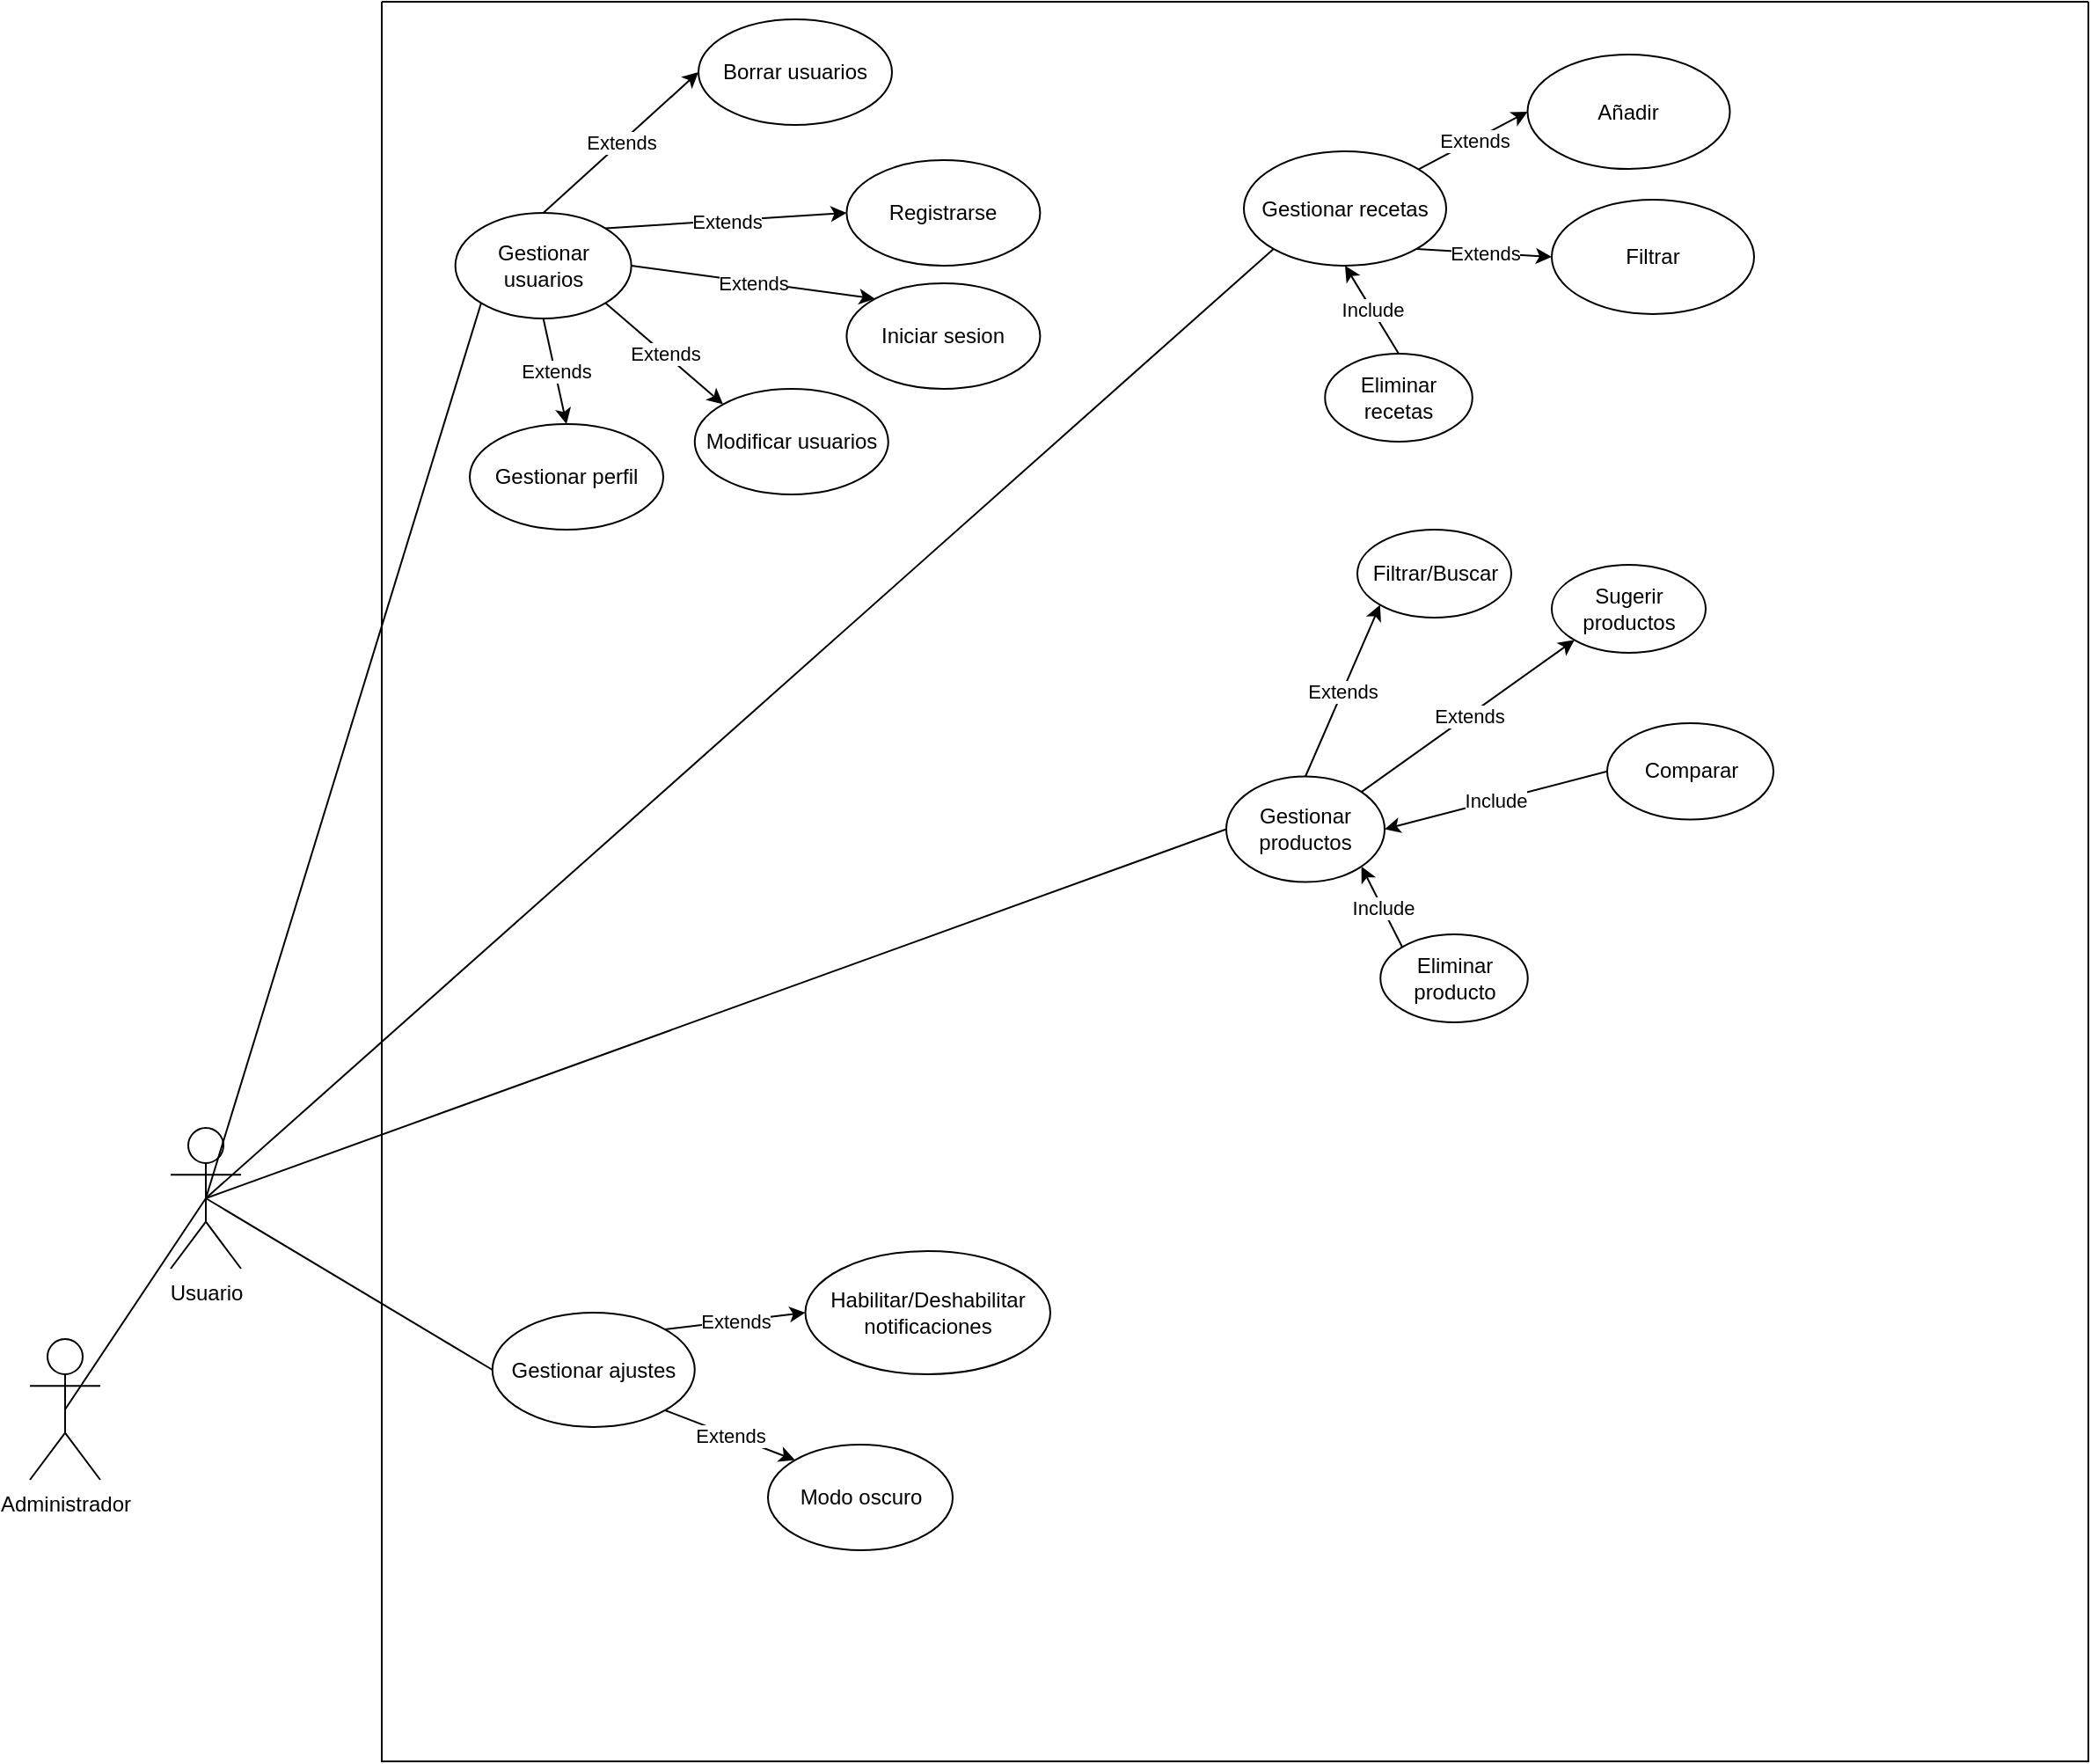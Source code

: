 <mxfile version="26.1.1">
  <diagram name="digrama-casos-uso" id="cVmgFsg3Rx5wpn8s-_xm">
    <mxGraphModel dx="2087" dy="1384" grid="1" gridSize="10" guides="1" tooltips="1" connect="1" arrows="1" fold="1" page="0" pageScale="1" pageWidth="827" pageHeight="1169" math="0" shadow="0">
      <root>
        <mxCell id="0" />
        <mxCell id="1" parent="0" />
        <mxCell id="en6OQ1vkhQpd69jf1zTb-2" value="" style="swimlane;startSize=0;" parent="1" vertex="1">
          <mxGeometry x="200" y="-320" width="970" height="1000" as="geometry" />
        </mxCell>
        <mxCell id="en6OQ1vkhQpd69jf1zTb-5" value="Gestionar productos" style="ellipse;whiteSpace=wrap;html=1;" parent="en6OQ1vkhQpd69jf1zTb-2" vertex="1">
          <mxGeometry x="480" y="440.25" width="90" height="60" as="geometry" />
        </mxCell>
        <mxCell id="en6OQ1vkhQpd69jf1zTb-7" value="Filtrar/Buscar" style="ellipse;whiteSpace=wrap;html=1;" parent="en6OQ1vkhQpd69jf1zTb-2" vertex="1">
          <mxGeometry x="554.5" y="300" width="87.5" height="50" as="geometry" />
        </mxCell>
        <mxCell id="en6OQ1vkhQpd69jf1zTb-23" value="Gestionar usuarios" style="ellipse;whiteSpace=wrap;html=1;" parent="en6OQ1vkhQpd69jf1zTb-2" vertex="1">
          <mxGeometry x="41.82" y="120" width="100" height="60" as="geometry" />
        </mxCell>
        <mxCell id="en6OQ1vkhQpd69jf1zTb-26" value="Registrarse" style="ellipse;whiteSpace=wrap;html=1;" parent="en6OQ1vkhQpd69jf1zTb-2" vertex="1">
          <mxGeometry x="264.2" y="90" width="110" height="60" as="geometry" />
        </mxCell>
        <mxCell id="KXxqBj54iLF5H491kml4-14" value="" style="endArrow=classic;html=1;rounded=0;exitX=0.5;exitY=0;exitDx=0;exitDy=0;entryX=0;entryY=1;entryDx=0;entryDy=0;" parent="en6OQ1vkhQpd69jf1zTb-2" source="en6OQ1vkhQpd69jf1zTb-5" target="en6OQ1vkhQpd69jf1zTb-7" edge="1">
          <mxGeometry relative="1" as="geometry">
            <mxPoint x="836.25" y="230.25" as="sourcePoint" />
            <mxPoint x="742.25" y="211.25" as="targetPoint" />
          </mxGeometry>
        </mxCell>
        <mxCell id="KXxqBj54iLF5H491kml4-15" value="Extends" style="edgeLabel;resizable=0;html=1;;align=center;verticalAlign=middle;" parent="KXxqBj54iLF5H491kml4-14" connectable="0" vertex="1">
          <mxGeometry relative="1" as="geometry" />
        </mxCell>
        <mxCell id="KXxqBj54iLF5H491kml4-97" value="Comparar" style="ellipse;whiteSpace=wrap;html=1;" parent="en6OQ1vkhQpd69jf1zTb-2" vertex="1">
          <mxGeometry x="696.5" y="410" width="94.5" height="54.75" as="geometry" />
        </mxCell>
        <mxCell id="KXxqBj54iLF5H491kml4-99" value="" style="endArrow=classic;html=1;rounded=0;exitX=0;exitY=0.5;exitDx=0;exitDy=0;entryX=1;entryY=0.5;entryDx=0;entryDy=0;" parent="en6OQ1vkhQpd69jf1zTb-2" source="KXxqBj54iLF5H491kml4-97" target="en6OQ1vkhQpd69jf1zTb-5" edge="1">
          <mxGeometry relative="1" as="geometry">
            <mxPoint x="836.25" y="230.25" as="sourcePoint" />
            <mxPoint x="742.25" y="211.25" as="targetPoint" />
          </mxGeometry>
        </mxCell>
        <mxCell id="KXxqBj54iLF5H491kml4-100" value="Include" style="edgeLabel;resizable=0;html=1;;align=center;verticalAlign=middle;" parent="KXxqBj54iLF5H491kml4-99" connectable="0" vertex="1">
          <mxGeometry relative="1" as="geometry" />
        </mxCell>
        <mxCell id="KXxqBj54iLF5H491kml4-109" value="Gestionar recetas" style="ellipse;whiteSpace=wrap;html=1;" parent="en6OQ1vkhQpd69jf1zTb-2" vertex="1">
          <mxGeometry x="490" y="85" width="115" height="65" as="geometry" />
        </mxCell>
        <mxCell id="KXxqBj54iLF5H491kml4-111" value="Añadir" style="ellipse;whiteSpace=wrap;html=1;" parent="en6OQ1vkhQpd69jf1zTb-2" vertex="1">
          <mxGeometry x="651.25" y="30" width="115" height="65" as="geometry" />
        </mxCell>
        <mxCell id="KXxqBj54iLF5H491kml4-112" value="Filtrar" style="ellipse;whiteSpace=wrap;html=1;" parent="en6OQ1vkhQpd69jf1zTb-2" vertex="1">
          <mxGeometry x="665" y="112.5" width="115" height="65" as="geometry" />
        </mxCell>
        <mxCell id="KXxqBj54iLF5H491kml4-113" value="" style="endArrow=classic;html=1;rounded=0;entryX=0;entryY=0.5;entryDx=0;entryDy=0;" parent="en6OQ1vkhQpd69jf1zTb-2" source="KXxqBj54iLF5H491kml4-109" target="KXxqBj54iLF5H491kml4-111" edge="1">
          <mxGeometry relative="1" as="geometry">
            <mxPoint x="1559" y="-494" as="sourcePoint" />
            <mxPoint x="1600" y="-445" as="targetPoint" />
          </mxGeometry>
        </mxCell>
        <mxCell id="KXxqBj54iLF5H491kml4-114" value="Extends" style="edgeLabel;resizable=0;html=1;;align=center;verticalAlign=middle;" parent="KXxqBj54iLF5H491kml4-113" connectable="0" vertex="1">
          <mxGeometry relative="1" as="geometry" />
        </mxCell>
        <mxCell id="KXxqBj54iLF5H491kml4-115" value="" style="endArrow=classic;html=1;rounded=0;entryX=0;entryY=0.5;entryDx=0;entryDy=0;exitX=1;exitY=1;exitDx=0;exitDy=0;" parent="en6OQ1vkhQpd69jf1zTb-2" source="KXxqBj54iLF5H491kml4-109" target="KXxqBj54iLF5H491kml4-112" edge="1">
          <mxGeometry relative="1" as="geometry">
            <mxPoint x="597" y="104" as="sourcePoint" />
            <mxPoint x="647" y="73" as="targetPoint" />
          </mxGeometry>
        </mxCell>
        <mxCell id="KXxqBj54iLF5H491kml4-116" value="Extends" style="edgeLabel;resizable=0;html=1;;align=center;verticalAlign=middle;" parent="KXxqBj54iLF5H491kml4-115" connectable="0" vertex="1">
          <mxGeometry relative="1" as="geometry" />
        </mxCell>
        <mxCell id="6ZiX3sD0n53-EVIy7DBn-134" value="Gestionar ajustes" style="ellipse;whiteSpace=wrap;html=1;" parent="en6OQ1vkhQpd69jf1zTb-2" vertex="1">
          <mxGeometry x="62.88" y="745" width="115" height="65" as="geometry" />
        </mxCell>
        <mxCell id="6ZiX3sD0n53-EVIy7DBn-135" value="" style="endArrow=classic;html=1;rounded=0;exitX=1;exitY=0;exitDx=0;exitDy=0;entryX=0;entryY=0.5;entryDx=0;entryDy=0;" parent="en6OQ1vkhQpd69jf1zTb-2" source="6ZiX3sD0n53-EVIy7DBn-134" target="6ZiX3sD0n53-EVIy7DBn-140" edge="1">
          <mxGeometry relative="1" as="geometry">
            <mxPoint x="341.5" y="607" as="sourcePoint" />
            <mxPoint x="248.75" y="720" as="targetPoint" />
          </mxGeometry>
        </mxCell>
        <mxCell id="6ZiX3sD0n53-EVIy7DBn-136" value="Extends" style="edgeLabel;resizable=0;html=1;;align=center;verticalAlign=middle;" parent="6ZiX3sD0n53-EVIy7DBn-135" connectable="0" vertex="1">
          <mxGeometry relative="1" as="geometry" />
        </mxCell>
        <mxCell id="6ZiX3sD0n53-EVIy7DBn-137" value="Modo oscuro" style="ellipse;whiteSpace=wrap;html=1;" parent="en6OQ1vkhQpd69jf1zTb-2" vertex="1">
          <mxGeometry x="219.5" y="820" width="105" height="60" as="geometry" />
        </mxCell>
        <mxCell id="6ZiX3sD0n53-EVIy7DBn-140" value="Habilitar/Deshabilitar notificaciones" style="ellipse;whiteSpace=wrap;html=1;" parent="en6OQ1vkhQpd69jf1zTb-2" vertex="1">
          <mxGeometry x="240.75" y="710" width="139.25" height="70" as="geometry" />
        </mxCell>
        <mxCell id="6ZiX3sD0n53-EVIy7DBn-141" value="" style="endArrow=classic;html=1;rounded=0;exitX=1;exitY=1;exitDx=0;exitDy=0;entryX=0;entryY=0;entryDx=0;entryDy=0;" parent="en6OQ1vkhQpd69jf1zTb-2" source="6ZiX3sD0n53-EVIy7DBn-134" target="6ZiX3sD0n53-EVIy7DBn-137" edge="1">
          <mxGeometry relative="1" as="geometry">
            <mxPoint x="171" y="765" as="sourcePoint" />
            <mxPoint x="251" y="755" as="targetPoint" />
          </mxGeometry>
        </mxCell>
        <mxCell id="6ZiX3sD0n53-EVIy7DBn-142" value="Extends" style="edgeLabel;resizable=0;html=1;;align=center;verticalAlign=middle;" parent="6ZiX3sD0n53-EVIy7DBn-141" connectable="0" vertex="1">
          <mxGeometry relative="1" as="geometry" />
        </mxCell>
        <mxCell id="Ofv49Rzi-oCu-EAwM0o1-1" value="Iniciar sesion" style="ellipse;whiteSpace=wrap;html=1;" parent="en6OQ1vkhQpd69jf1zTb-2" vertex="1">
          <mxGeometry x="264.2" y="160" width="110" height="60" as="geometry" />
        </mxCell>
        <mxCell id="Ofv49Rzi-oCu-EAwM0o1-2" value="" style="endArrow=classic;html=1;rounded=0;entryX=0;entryY=0.5;entryDx=0;entryDy=0;exitX=1;exitY=0;exitDx=0;exitDy=0;" parent="en6OQ1vkhQpd69jf1zTb-2" source="en6OQ1vkhQpd69jf1zTb-23" target="en6OQ1vkhQpd69jf1zTb-26" edge="1">
          <mxGeometry relative="1" as="geometry">
            <mxPoint x="770.82" y="395" as="sourcePoint" />
            <mxPoint x="832.82" y="363" as="targetPoint" />
          </mxGeometry>
        </mxCell>
        <mxCell id="Ofv49Rzi-oCu-EAwM0o1-3" value="Extends" style="edgeLabel;resizable=0;html=1;;align=center;verticalAlign=middle;" parent="Ofv49Rzi-oCu-EAwM0o1-2" connectable="0" vertex="1">
          <mxGeometry relative="1" as="geometry" />
        </mxCell>
        <mxCell id="Ofv49Rzi-oCu-EAwM0o1-4" value="" style="endArrow=classic;html=1;rounded=0;entryX=0;entryY=0;entryDx=0;entryDy=0;exitX=1;exitY=0.5;exitDx=0;exitDy=0;" parent="en6OQ1vkhQpd69jf1zTb-2" source="en6OQ1vkhQpd69jf1zTb-23" target="Ofv49Rzi-oCu-EAwM0o1-1" edge="1">
          <mxGeometry relative="1" as="geometry">
            <mxPoint x="101.82" y="190" as="sourcePoint" />
            <mxPoint x="147.82" y="151" as="targetPoint" />
          </mxGeometry>
        </mxCell>
        <mxCell id="Ofv49Rzi-oCu-EAwM0o1-5" value="Extends" style="edgeLabel;resizable=0;html=1;;align=center;verticalAlign=middle;" parent="Ofv49Rzi-oCu-EAwM0o1-4" connectable="0" vertex="1">
          <mxGeometry relative="1" as="geometry" />
        </mxCell>
        <mxCell id="Ofv49Rzi-oCu-EAwM0o1-6" value="Eliminar producto" style="ellipse;whiteSpace=wrap;html=1;" parent="en6OQ1vkhQpd69jf1zTb-2" vertex="1">
          <mxGeometry x="567.63" y="530" width="83.75" height="50" as="geometry" />
        </mxCell>
        <mxCell id="Ofv49Rzi-oCu-EAwM0o1-9" value="" style="endArrow=classic;html=1;rounded=0;exitX=0;exitY=0;exitDx=0;exitDy=0;entryX=1;entryY=1;entryDx=0;entryDy=0;" parent="en6OQ1vkhQpd69jf1zTb-2" source="Ofv49Rzi-oCu-EAwM0o1-6" target="en6OQ1vkhQpd69jf1zTb-5" edge="1">
          <mxGeometry relative="1" as="geometry">
            <mxPoint x="662.12" y="443" as="sourcePoint" />
            <mxPoint x="580.12" y="480" as="targetPoint" />
          </mxGeometry>
        </mxCell>
        <mxCell id="Ofv49Rzi-oCu-EAwM0o1-10" value="Include" style="edgeLabel;resizable=0;html=1;;align=center;verticalAlign=middle;" parent="Ofv49Rzi-oCu-EAwM0o1-9" connectable="0" vertex="1">
          <mxGeometry relative="1" as="geometry" />
        </mxCell>
        <mxCell id="Ofv49Rzi-oCu-EAwM0o1-11" value="Eliminar recetas" style="ellipse;whiteSpace=wrap;html=1;" parent="en6OQ1vkhQpd69jf1zTb-2" vertex="1">
          <mxGeometry x="536.13" y="200" width="83.75" height="50" as="geometry" />
        </mxCell>
        <mxCell id="Ofv49Rzi-oCu-EAwM0o1-12" value="" style="endArrow=classic;html=1;rounded=0;exitX=0.5;exitY=0;exitDx=0;exitDy=0;entryX=0.5;entryY=1;entryDx=0;entryDy=0;" parent="en6OQ1vkhQpd69jf1zTb-2" source="Ofv49Rzi-oCu-EAwM0o1-11" target="KXxqBj54iLF5H491kml4-109" edge="1">
          <mxGeometry relative="1" as="geometry">
            <mxPoint x="678" y="537" as="sourcePoint" />
            <mxPoint x="655" y="491" as="targetPoint" />
          </mxGeometry>
        </mxCell>
        <mxCell id="Ofv49Rzi-oCu-EAwM0o1-13" value="Include" style="edgeLabel;resizable=0;html=1;;align=center;verticalAlign=middle;" parent="Ofv49Rzi-oCu-EAwM0o1-12" connectable="0" vertex="1">
          <mxGeometry relative="1" as="geometry" />
        </mxCell>
        <mxCell id="l8cNYmd1_OTB8xFKFlEe-2" value="Borrar usuarios" style="ellipse;whiteSpace=wrap;html=1;" vertex="1" parent="en6OQ1vkhQpd69jf1zTb-2">
          <mxGeometry x="180" y="10" width="110" height="60" as="geometry" />
        </mxCell>
        <mxCell id="l8cNYmd1_OTB8xFKFlEe-3" value="" style="endArrow=classic;html=1;rounded=0;entryX=0;entryY=0.5;entryDx=0;entryDy=0;exitX=0.5;exitY=0;exitDx=0;exitDy=0;" edge="1" parent="en6OQ1vkhQpd69jf1zTb-2" source="en6OQ1vkhQpd69jf1zTb-23" target="l8cNYmd1_OTB8xFKFlEe-2">
          <mxGeometry relative="1" as="geometry">
            <mxPoint x="137" y="139" as="sourcePoint" />
            <mxPoint x="274" y="130" as="targetPoint" />
          </mxGeometry>
        </mxCell>
        <mxCell id="l8cNYmd1_OTB8xFKFlEe-4" value="Extends" style="edgeLabel;resizable=0;html=1;;align=center;verticalAlign=middle;" connectable="0" vertex="1" parent="l8cNYmd1_OTB8xFKFlEe-3">
          <mxGeometry relative="1" as="geometry" />
        </mxCell>
        <mxCell id="l8cNYmd1_OTB8xFKFlEe-5" value="Modificar usuarios" style="ellipse;whiteSpace=wrap;html=1;" vertex="1" parent="en6OQ1vkhQpd69jf1zTb-2">
          <mxGeometry x="177.88" y="220" width="110" height="60" as="geometry" />
        </mxCell>
        <mxCell id="l8cNYmd1_OTB8xFKFlEe-6" value="Gestionar perfil" style="ellipse;whiteSpace=wrap;html=1;" vertex="1" parent="en6OQ1vkhQpd69jf1zTb-2">
          <mxGeometry x="50.0" y="240" width="110" height="60" as="geometry" />
        </mxCell>
        <mxCell id="l8cNYmd1_OTB8xFKFlEe-7" value="" style="endArrow=classic;html=1;rounded=0;entryX=0;entryY=0;entryDx=0;entryDy=0;exitX=1;exitY=1;exitDx=0;exitDy=0;" edge="1" parent="en6OQ1vkhQpd69jf1zTb-2" source="en6OQ1vkhQpd69jf1zTb-23" target="l8cNYmd1_OTB8xFKFlEe-5">
          <mxGeometry relative="1" as="geometry">
            <mxPoint x="152" y="160" as="sourcePoint" />
            <mxPoint x="290" y="179" as="targetPoint" />
          </mxGeometry>
        </mxCell>
        <mxCell id="l8cNYmd1_OTB8xFKFlEe-8" value="Extends" style="edgeLabel;resizable=0;html=1;;align=center;verticalAlign=middle;" connectable="0" vertex="1" parent="l8cNYmd1_OTB8xFKFlEe-7">
          <mxGeometry relative="1" as="geometry" />
        </mxCell>
        <mxCell id="l8cNYmd1_OTB8xFKFlEe-9" value="" style="endArrow=classic;html=1;rounded=0;entryX=0.5;entryY=0;entryDx=0;entryDy=0;exitX=0.5;exitY=1;exitDx=0;exitDy=0;" edge="1" parent="en6OQ1vkhQpd69jf1zTb-2" source="en6OQ1vkhQpd69jf1zTb-23" target="l8cNYmd1_OTB8xFKFlEe-6">
          <mxGeometry relative="1" as="geometry">
            <mxPoint x="162" y="170" as="sourcePoint" />
            <mxPoint x="300" y="189" as="targetPoint" />
          </mxGeometry>
        </mxCell>
        <mxCell id="l8cNYmd1_OTB8xFKFlEe-10" value="Extends" style="edgeLabel;resizable=0;html=1;;align=center;verticalAlign=middle;" connectable="0" vertex="1" parent="l8cNYmd1_OTB8xFKFlEe-9">
          <mxGeometry relative="1" as="geometry" />
        </mxCell>
        <mxCell id="l8cNYmd1_OTB8xFKFlEe-12" value="Sugerir productos" style="ellipse;whiteSpace=wrap;html=1;" vertex="1" parent="en6OQ1vkhQpd69jf1zTb-2">
          <mxGeometry x="665" y="320" width="87.5" height="50" as="geometry" />
        </mxCell>
        <mxCell id="l8cNYmd1_OTB8xFKFlEe-13" value="" style="endArrow=classic;html=1;rounded=0;exitX=1;exitY=0;exitDx=0;exitDy=0;entryX=0;entryY=1;entryDx=0;entryDy=0;" edge="1" parent="en6OQ1vkhQpd69jf1zTb-2" source="en6OQ1vkhQpd69jf1zTb-5" target="l8cNYmd1_OTB8xFKFlEe-12">
          <mxGeometry relative="1" as="geometry">
            <mxPoint x="535" y="450" as="sourcePoint" />
            <mxPoint x="577" y="353" as="targetPoint" />
          </mxGeometry>
        </mxCell>
        <mxCell id="l8cNYmd1_OTB8xFKFlEe-14" value="Extends" style="edgeLabel;resizable=0;html=1;;align=center;verticalAlign=middle;" connectable="0" vertex="1" parent="l8cNYmd1_OTB8xFKFlEe-13">
          <mxGeometry relative="1" as="geometry" />
        </mxCell>
        <mxCell id="en6OQ1vkhQpd69jf1zTb-3" value="Usuario" style="shape=umlActor;verticalLabelPosition=bottom;verticalAlign=top;html=1;outlineConnect=0;" parent="1" vertex="1">
          <mxGeometry x="80" y="320" width="40" height="80" as="geometry" />
        </mxCell>
        <mxCell id="en6OQ1vkhQpd69jf1zTb-4" value="Administrador" style="shape=umlActor;verticalLabelPosition=bottom;verticalAlign=top;html=1;outlineConnect=0;" parent="1" vertex="1">
          <mxGeometry y="440" width="40" height="80" as="geometry" />
        </mxCell>
        <mxCell id="en6OQ1vkhQpd69jf1zTb-8" value="" style="endArrow=none;html=1;rounded=0;exitX=0.5;exitY=0.5;exitDx=0;exitDy=0;exitPerimeter=0;entryX=0;entryY=0.5;entryDx=0;entryDy=0;" parent="1" source="en6OQ1vkhQpd69jf1zTb-3" target="en6OQ1vkhQpd69jf1zTb-5" edge="1">
          <mxGeometry width="50" height="50" relative="1" as="geometry">
            <mxPoint x="560" y="430" as="sourcePoint" />
            <mxPoint x="610" y="380" as="targetPoint" />
          </mxGeometry>
        </mxCell>
        <mxCell id="en6OQ1vkhQpd69jf1zTb-24" value="" style="endArrow=none;html=1;rounded=0;exitX=0.5;exitY=0.5;exitDx=0;exitDy=0;exitPerimeter=0;entryX=0;entryY=1;entryDx=0;entryDy=0;" parent="1" source="en6OQ1vkhQpd69jf1zTb-3" target="en6OQ1vkhQpd69jf1zTb-23" edge="1">
          <mxGeometry width="50" height="50" relative="1" as="geometry">
            <mxPoint x="460" y="540" as="sourcePoint" />
            <mxPoint x="510" y="490" as="targetPoint" />
          </mxGeometry>
        </mxCell>
        <mxCell id="KXxqBj54iLF5H491kml4-110" value="" style="endArrow=none;html=1;rounded=0;exitX=0.5;exitY=0.5;exitDx=0;exitDy=0;exitPerimeter=0;entryX=0;entryY=1;entryDx=0;entryDy=0;" parent="1" source="en6OQ1vkhQpd69jf1zTb-3" target="KXxqBj54iLF5H491kml4-109" edge="1">
          <mxGeometry width="50" height="50" relative="1" as="geometry">
            <mxPoint x="110" y="370" as="sourcePoint" />
            <mxPoint x="275" y="363" as="targetPoint" />
          </mxGeometry>
        </mxCell>
        <mxCell id="6ZiX3sD0n53-EVIy7DBn-143" value="" style="endArrow=none;html=1;rounded=0;entryX=0;entryY=0.5;entryDx=0;entryDy=0;" parent="1" target="6ZiX3sD0n53-EVIy7DBn-134" edge="1">
          <mxGeometry width="50" height="50" relative="1" as="geometry">
            <mxPoint x="100" y="360" as="sourcePoint" />
            <mxPoint x="309" y="979" as="targetPoint" />
          </mxGeometry>
        </mxCell>
        <mxCell id="l8cNYmd1_OTB8xFKFlEe-1" value="" style="endArrow=none;html=1;rounded=0;entryX=0.5;entryY=0.5;entryDx=0;entryDy=0;exitX=0.5;exitY=0.5;exitDx=0;exitDy=0;exitPerimeter=0;entryPerimeter=0;" edge="1" parent="1" source="en6OQ1vkhQpd69jf1zTb-4" target="en6OQ1vkhQpd69jf1zTb-3">
          <mxGeometry width="50" height="50" relative="1" as="geometry">
            <mxPoint x="110" y="370" as="sourcePoint" />
            <mxPoint x="273" y="548" as="targetPoint" />
          </mxGeometry>
        </mxCell>
      </root>
    </mxGraphModel>
  </diagram>
</mxfile>
